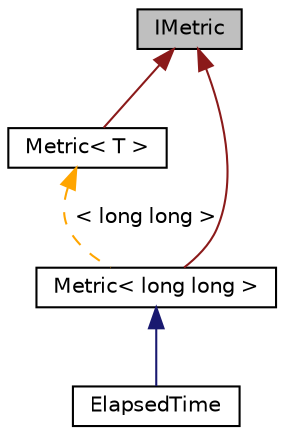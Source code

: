 digraph "IMetric"
{
 // INTERACTIVE_SVG=YES
 // LATEX_PDF_SIZE
  edge [fontname="Helvetica",fontsize="10",labelfontname="Helvetica",labelfontsize="10"];
  node [fontname="Helvetica",fontsize="10",shape=record];
  Node1 [label="IMetric",height=0.2,width=0.4,color="black", fillcolor="grey75", style="filled", fontcolor="black",tooltip=" "];
  Node1 -> Node2 [dir="back",color="firebrick4",fontsize="10",style="solid",fontname="Helvetica"];
  Node2 [label="Metric\< T \>",height=0.2,width=0.4,color="black", fillcolor="white", style="filled",URL="$class_metric.html",tooltip=" "];
  Node2 -> Node3 [dir="back",color="orange",fontsize="10",style="dashed",label=" \< long long \>" ,fontname="Helvetica"];
  Node3 [label="Metric\< long long \>",height=0.2,width=0.4,color="black", fillcolor="white", style="filled",URL="$class_metric.html",tooltip=" "];
  Node3 -> Node4 [dir="back",color="midnightblue",fontsize="10",style="solid",fontname="Helvetica"];
  Node4 [label="ElapsedTime",height=0.2,width=0.4,color="black", fillcolor="white", style="filled",URL="$class_elapsed_time.html",tooltip=" "];
  Node1 -> Node3 [dir="back",color="firebrick4",fontsize="10",style="solid",fontname="Helvetica"];
}
